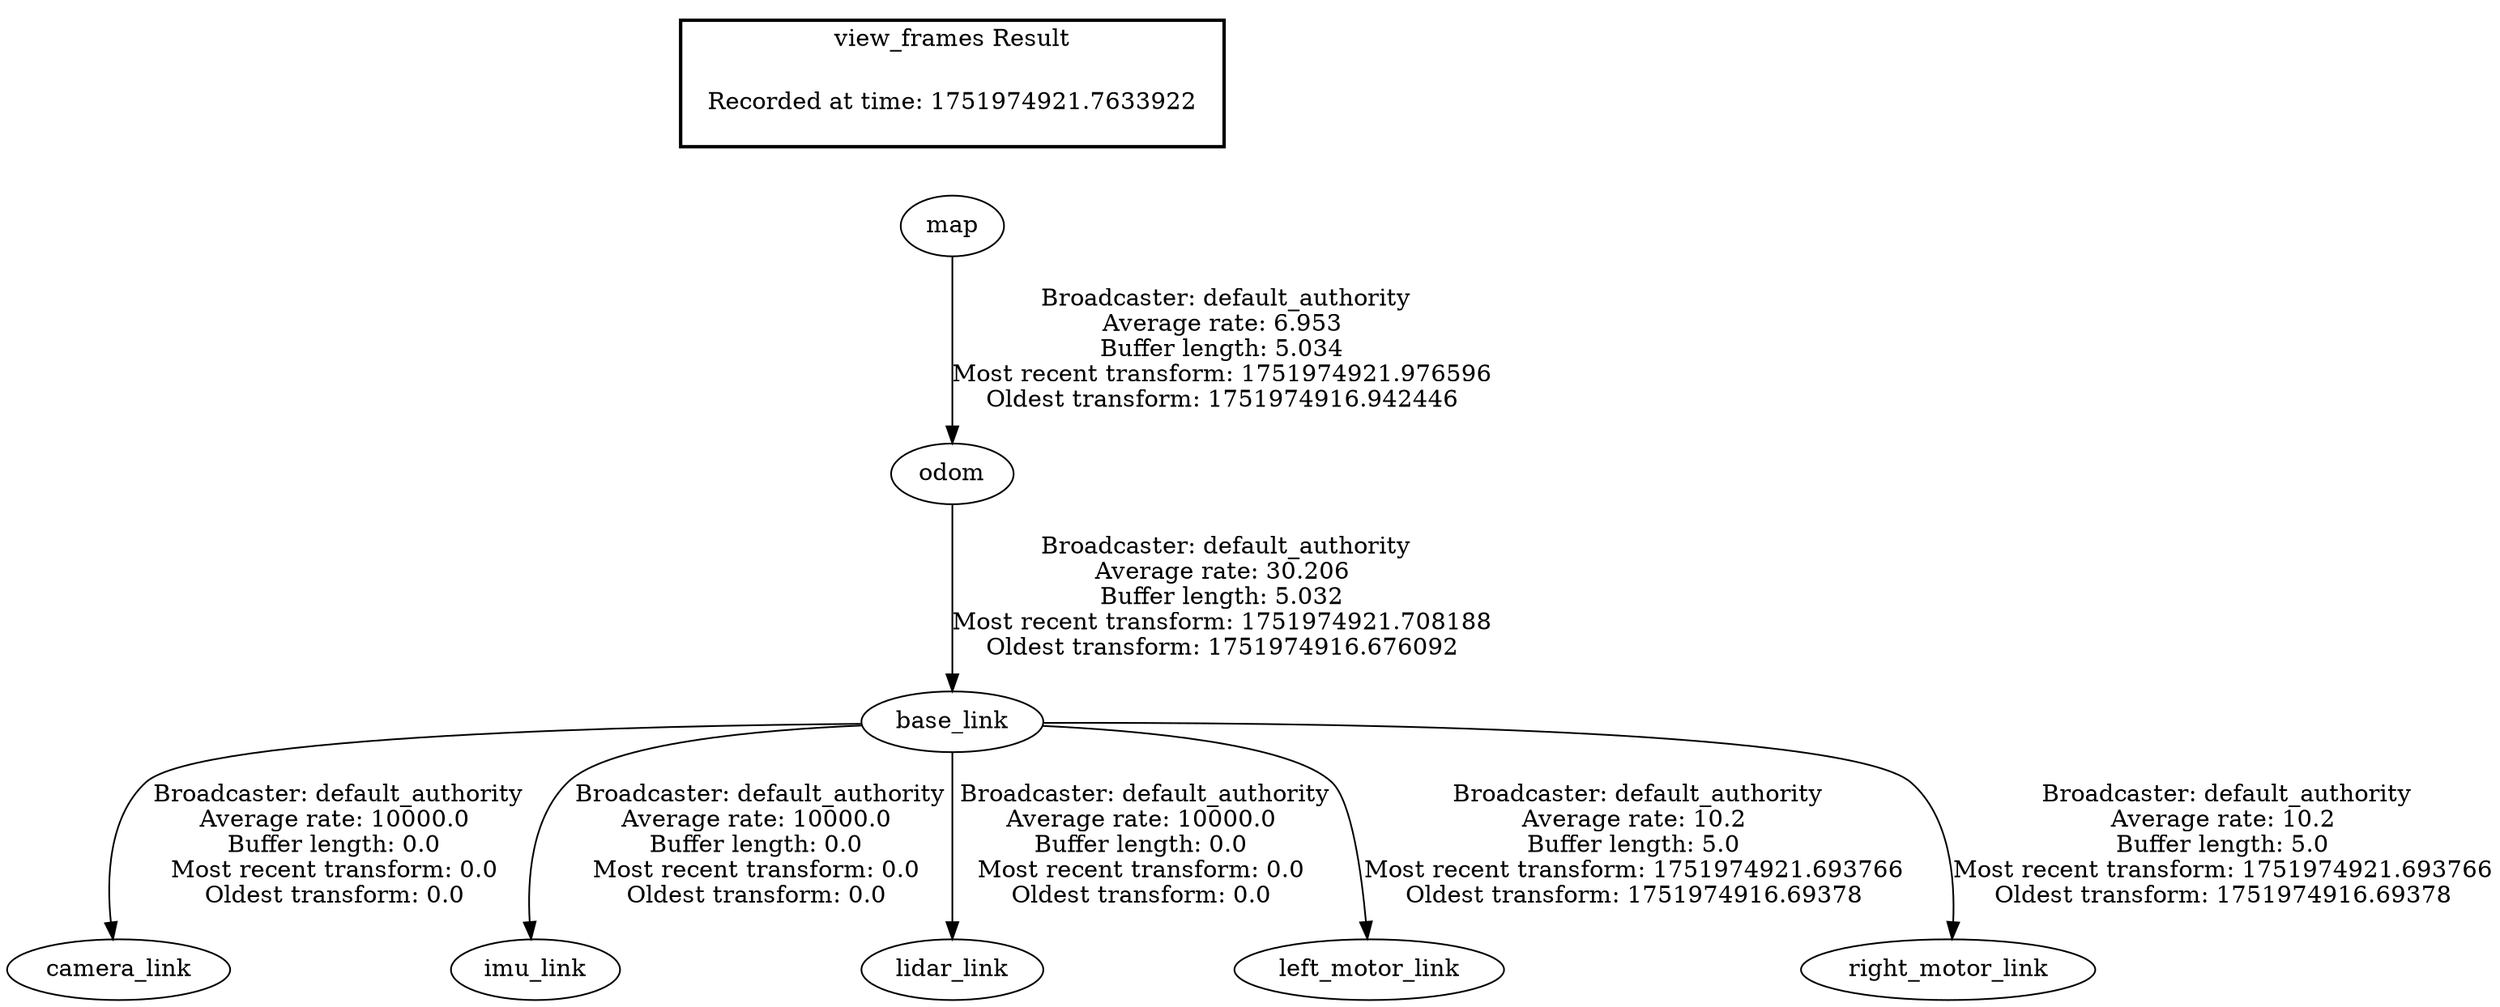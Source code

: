 digraph G {
"odom" -> "base_link"[label=" Broadcaster: default_authority\nAverage rate: 30.206\nBuffer length: 5.032\nMost recent transform: 1751974921.708188\nOldest transform: 1751974916.676092\n"];
"map" -> "odom"[label=" Broadcaster: default_authority\nAverage rate: 6.953\nBuffer length: 5.034\nMost recent transform: 1751974921.976596\nOldest transform: 1751974916.942446\n"];
"base_link" -> "camera_link"[label=" Broadcaster: default_authority\nAverage rate: 10000.0\nBuffer length: 0.0\nMost recent transform: 0.0\nOldest transform: 0.0\n"];
"base_link" -> "imu_link"[label=" Broadcaster: default_authority\nAverage rate: 10000.0\nBuffer length: 0.0\nMost recent transform: 0.0\nOldest transform: 0.0\n"];
"base_link" -> "lidar_link"[label=" Broadcaster: default_authority\nAverage rate: 10000.0\nBuffer length: 0.0\nMost recent transform: 0.0\nOldest transform: 0.0\n"];
"base_link" -> "left_motor_link"[label=" Broadcaster: default_authority\nAverage rate: 10.2\nBuffer length: 5.0\nMost recent transform: 1751974921.693766\nOldest transform: 1751974916.69378\n"];
"base_link" -> "right_motor_link"[label=" Broadcaster: default_authority\nAverage rate: 10.2\nBuffer length: 5.0\nMost recent transform: 1751974921.693766\nOldest transform: 1751974916.69378\n"];
edge [style=invis];
 subgraph cluster_legend { style=bold; color=black; label ="view_frames Result";
"Recorded at time: 1751974921.7633922"[ shape=plaintext ] ;
}->"map";
}